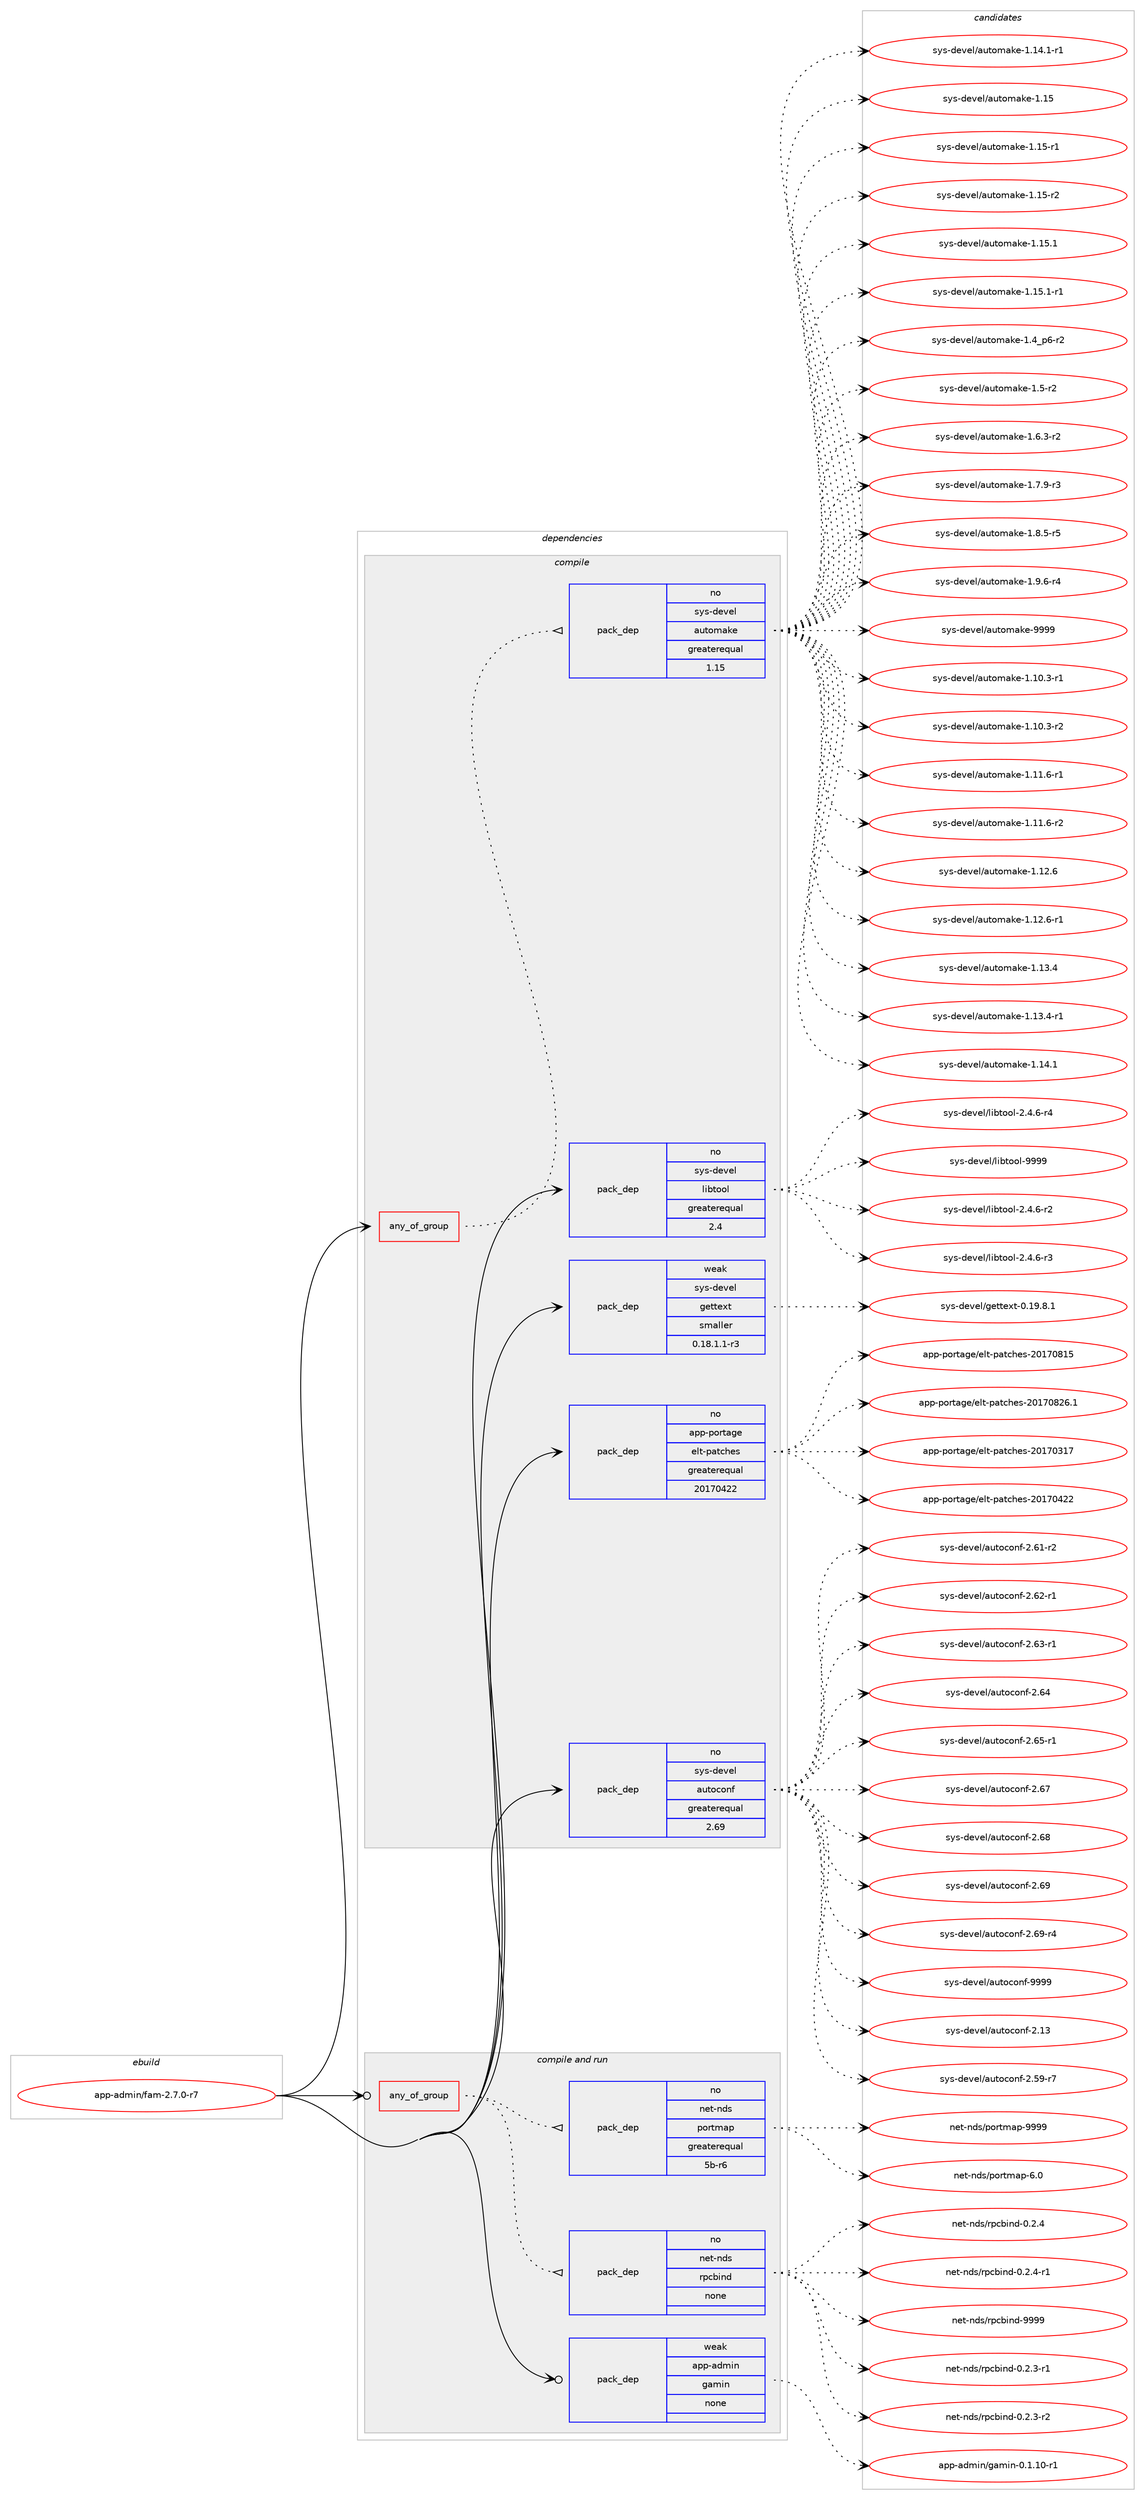 digraph prolog {

# *************
# Graph options
# *************

newrank=true;
concentrate=true;
compound=true;
graph [rankdir=LR,fontname=Helvetica,fontsize=10,ranksep=1.5];#, ranksep=2.5, nodesep=0.2];
edge  [arrowhead=vee];
node  [fontname=Helvetica,fontsize=10];

# **********
# The ebuild
# **********

subgraph cluster_leftcol {
color=gray;
rank=same;
label=<<i>ebuild</i>>;
id [label="app-admin/fam-2.7.0-r7", color=red, width=4, href="../app-admin/fam-2.7.0-r7.svg"];
}

# ****************
# The dependencies
# ****************

subgraph cluster_midcol {
color=gray;
label=<<i>dependencies</i>>;
subgraph cluster_compile {
fillcolor="#eeeeee";
style=filled;
label=<<i>compile</i>>;
subgraph any50 {
dependency2281 [label=<<TABLE BORDER="0" CELLBORDER="1" CELLSPACING="0" CELLPADDING="4"><TR><TD CELLPADDING="10">any_of_group</TD></TR></TABLE>>, shape=none, color=red];subgraph pack1640 {
dependency2282 [label=<<TABLE BORDER="0" CELLBORDER="1" CELLSPACING="0" CELLPADDING="4" WIDTH="220"><TR><TD ROWSPAN="6" CELLPADDING="30">pack_dep</TD></TR><TR><TD WIDTH="110">no</TD></TR><TR><TD>sys-devel</TD></TR><TR><TD>automake</TD></TR><TR><TD>greaterequal</TD></TR><TR><TD>1.15</TD></TR></TABLE>>, shape=none, color=blue];
}
dependency2281:e -> dependency2282:w [weight=20,style="dotted",arrowhead="oinv"];
}
id:e -> dependency2281:w [weight=20,style="solid",arrowhead="vee"];
subgraph pack1641 {
dependency2283 [label=<<TABLE BORDER="0" CELLBORDER="1" CELLSPACING="0" CELLPADDING="4" WIDTH="220"><TR><TD ROWSPAN="6" CELLPADDING="30">pack_dep</TD></TR><TR><TD WIDTH="110">no</TD></TR><TR><TD>app-portage</TD></TR><TR><TD>elt-patches</TD></TR><TR><TD>greaterequal</TD></TR><TR><TD>20170422</TD></TR></TABLE>>, shape=none, color=blue];
}
id:e -> dependency2283:w [weight=20,style="solid",arrowhead="vee"];
subgraph pack1642 {
dependency2284 [label=<<TABLE BORDER="0" CELLBORDER="1" CELLSPACING="0" CELLPADDING="4" WIDTH="220"><TR><TD ROWSPAN="6" CELLPADDING="30">pack_dep</TD></TR><TR><TD WIDTH="110">no</TD></TR><TR><TD>sys-devel</TD></TR><TR><TD>autoconf</TD></TR><TR><TD>greaterequal</TD></TR><TR><TD>2.69</TD></TR></TABLE>>, shape=none, color=blue];
}
id:e -> dependency2284:w [weight=20,style="solid",arrowhead="vee"];
subgraph pack1643 {
dependency2285 [label=<<TABLE BORDER="0" CELLBORDER="1" CELLSPACING="0" CELLPADDING="4" WIDTH="220"><TR><TD ROWSPAN="6" CELLPADDING="30">pack_dep</TD></TR><TR><TD WIDTH="110">no</TD></TR><TR><TD>sys-devel</TD></TR><TR><TD>libtool</TD></TR><TR><TD>greaterequal</TD></TR><TR><TD>2.4</TD></TR></TABLE>>, shape=none, color=blue];
}
id:e -> dependency2285:w [weight=20,style="solid",arrowhead="vee"];
subgraph pack1644 {
dependency2286 [label=<<TABLE BORDER="0" CELLBORDER="1" CELLSPACING="0" CELLPADDING="4" WIDTH="220"><TR><TD ROWSPAN="6" CELLPADDING="30">pack_dep</TD></TR><TR><TD WIDTH="110">weak</TD></TR><TR><TD>sys-devel</TD></TR><TR><TD>gettext</TD></TR><TR><TD>smaller</TD></TR><TR><TD>0.18.1.1-r3</TD></TR></TABLE>>, shape=none, color=blue];
}
id:e -> dependency2286:w [weight=20,style="solid",arrowhead="vee"];
}
subgraph cluster_compileandrun {
fillcolor="#eeeeee";
style=filled;
label=<<i>compile and run</i>>;
subgraph any51 {
dependency2287 [label=<<TABLE BORDER="0" CELLBORDER="1" CELLSPACING="0" CELLPADDING="4"><TR><TD CELLPADDING="10">any_of_group</TD></TR></TABLE>>, shape=none, color=red];subgraph pack1645 {
dependency2288 [label=<<TABLE BORDER="0" CELLBORDER="1" CELLSPACING="0" CELLPADDING="4" WIDTH="220"><TR><TD ROWSPAN="6" CELLPADDING="30">pack_dep</TD></TR><TR><TD WIDTH="110">no</TD></TR><TR><TD>net-nds</TD></TR><TR><TD>rpcbind</TD></TR><TR><TD>none</TD></TR><TR><TD></TD></TR></TABLE>>, shape=none, color=blue];
}
dependency2287:e -> dependency2288:w [weight=20,style="dotted",arrowhead="oinv"];
subgraph pack1646 {
dependency2289 [label=<<TABLE BORDER="0" CELLBORDER="1" CELLSPACING="0" CELLPADDING="4" WIDTH="220"><TR><TD ROWSPAN="6" CELLPADDING="30">pack_dep</TD></TR><TR><TD WIDTH="110">no</TD></TR><TR><TD>net-nds</TD></TR><TR><TD>portmap</TD></TR><TR><TD>greaterequal</TD></TR><TR><TD>5b-r6</TD></TR></TABLE>>, shape=none, color=blue];
}
dependency2287:e -> dependency2289:w [weight=20,style="dotted",arrowhead="oinv"];
}
id:e -> dependency2287:w [weight=20,style="solid",arrowhead="odotvee"];
subgraph pack1647 {
dependency2290 [label=<<TABLE BORDER="0" CELLBORDER="1" CELLSPACING="0" CELLPADDING="4" WIDTH="220"><TR><TD ROWSPAN="6" CELLPADDING="30">pack_dep</TD></TR><TR><TD WIDTH="110">weak</TD></TR><TR><TD>app-admin</TD></TR><TR><TD>gamin</TD></TR><TR><TD>none</TD></TR><TR><TD></TD></TR></TABLE>>, shape=none, color=blue];
}
id:e -> dependency2290:w [weight=20,style="solid",arrowhead="odotvee"];
}
subgraph cluster_run {
fillcolor="#eeeeee";
style=filled;
label=<<i>run</i>>;
}
}

# **************
# The candidates
# **************

subgraph cluster_choices {
rank=same;
color=gray;
label=<<i>candidates</i>>;

subgraph choice1640 {
color=black;
nodesep=1;
choice11512111545100101118101108479711711611110997107101454946494846514511449 [label="sys-devel/automake-1.10.3-r1", color=red, width=4,href="../sys-devel/automake-1.10.3-r1.svg"];
choice11512111545100101118101108479711711611110997107101454946494846514511450 [label="sys-devel/automake-1.10.3-r2", color=red, width=4,href="../sys-devel/automake-1.10.3-r2.svg"];
choice11512111545100101118101108479711711611110997107101454946494946544511449 [label="sys-devel/automake-1.11.6-r1", color=red, width=4,href="../sys-devel/automake-1.11.6-r1.svg"];
choice11512111545100101118101108479711711611110997107101454946494946544511450 [label="sys-devel/automake-1.11.6-r2", color=red, width=4,href="../sys-devel/automake-1.11.6-r2.svg"];
choice1151211154510010111810110847971171161111099710710145494649504654 [label="sys-devel/automake-1.12.6", color=red, width=4,href="../sys-devel/automake-1.12.6.svg"];
choice11512111545100101118101108479711711611110997107101454946495046544511449 [label="sys-devel/automake-1.12.6-r1", color=red, width=4,href="../sys-devel/automake-1.12.6-r1.svg"];
choice1151211154510010111810110847971171161111099710710145494649514652 [label="sys-devel/automake-1.13.4", color=red, width=4,href="../sys-devel/automake-1.13.4.svg"];
choice11512111545100101118101108479711711611110997107101454946495146524511449 [label="sys-devel/automake-1.13.4-r1", color=red, width=4,href="../sys-devel/automake-1.13.4-r1.svg"];
choice1151211154510010111810110847971171161111099710710145494649524649 [label="sys-devel/automake-1.14.1", color=red, width=4,href="../sys-devel/automake-1.14.1.svg"];
choice11512111545100101118101108479711711611110997107101454946495246494511449 [label="sys-devel/automake-1.14.1-r1", color=red, width=4,href="../sys-devel/automake-1.14.1-r1.svg"];
choice115121115451001011181011084797117116111109971071014549464953 [label="sys-devel/automake-1.15", color=red, width=4,href="../sys-devel/automake-1.15.svg"];
choice1151211154510010111810110847971171161111099710710145494649534511449 [label="sys-devel/automake-1.15-r1", color=red, width=4,href="../sys-devel/automake-1.15-r1.svg"];
choice1151211154510010111810110847971171161111099710710145494649534511450 [label="sys-devel/automake-1.15-r2", color=red, width=4,href="../sys-devel/automake-1.15-r2.svg"];
choice1151211154510010111810110847971171161111099710710145494649534649 [label="sys-devel/automake-1.15.1", color=red, width=4,href="../sys-devel/automake-1.15.1.svg"];
choice11512111545100101118101108479711711611110997107101454946495346494511449 [label="sys-devel/automake-1.15.1-r1", color=red, width=4,href="../sys-devel/automake-1.15.1-r1.svg"];
choice115121115451001011181011084797117116111109971071014549465295112544511450 [label="sys-devel/automake-1.4_p6-r2", color=red, width=4,href="../sys-devel/automake-1.4_p6-r2.svg"];
choice11512111545100101118101108479711711611110997107101454946534511450 [label="sys-devel/automake-1.5-r2", color=red, width=4,href="../sys-devel/automake-1.5-r2.svg"];
choice115121115451001011181011084797117116111109971071014549465446514511450 [label="sys-devel/automake-1.6.3-r2", color=red, width=4,href="../sys-devel/automake-1.6.3-r2.svg"];
choice115121115451001011181011084797117116111109971071014549465546574511451 [label="sys-devel/automake-1.7.9-r3", color=red, width=4,href="../sys-devel/automake-1.7.9-r3.svg"];
choice115121115451001011181011084797117116111109971071014549465646534511453 [label="sys-devel/automake-1.8.5-r5", color=red, width=4,href="../sys-devel/automake-1.8.5-r5.svg"];
choice115121115451001011181011084797117116111109971071014549465746544511452 [label="sys-devel/automake-1.9.6-r4", color=red, width=4,href="../sys-devel/automake-1.9.6-r4.svg"];
choice115121115451001011181011084797117116111109971071014557575757 [label="sys-devel/automake-9999", color=red, width=4,href="../sys-devel/automake-9999.svg"];
dependency2282:e -> choice11512111545100101118101108479711711611110997107101454946494846514511449:w [style=dotted,weight="100"];
dependency2282:e -> choice11512111545100101118101108479711711611110997107101454946494846514511450:w [style=dotted,weight="100"];
dependency2282:e -> choice11512111545100101118101108479711711611110997107101454946494946544511449:w [style=dotted,weight="100"];
dependency2282:e -> choice11512111545100101118101108479711711611110997107101454946494946544511450:w [style=dotted,weight="100"];
dependency2282:e -> choice1151211154510010111810110847971171161111099710710145494649504654:w [style=dotted,weight="100"];
dependency2282:e -> choice11512111545100101118101108479711711611110997107101454946495046544511449:w [style=dotted,weight="100"];
dependency2282:e -> choice1151211154510010111810110847971171161111099710710145494649514652:w [style=dotted,weight="100"];
dependency2282:e -> choice11512111545100101118101108479711711611110997107101454946495146524511449:w [style=dotted,weight="100"];
dependency2282:e -> choice1151211154510010111810110847971171161111099710710145494649524649:w [style=dotted,weight="100"];
dependency2282:e -> choice11512111545100101118101108479711711611110997107101454946495246494511449:w [style=dotted,weight="100"];
dependency2282:e -> choice115121115451001011181011084797117116111109971071014549464953:w [style=dotted,weight="100"];
dependency2282:e -> choice1151211154510010111810110847971171161111099710710145494649534511449:w [style=dotted,weight="100"];
dependency2282:e -> choice1151211154510010111810110847971171161111099710710145494649534511450:w [style=dotted,weight="100"];
dependency2282:e -> choice1151211154510010111810110847971171161111099710710145494649534649:w [style=dotted,weight="100"];
dependency2282:e -> choice11512111545100101118101108479711711611110997107101454946495346494511449:w [style=dotted,weight="100"];
dependency2282:e -> choice115121115451001011181011084797117116111109971071014549465295112544511450:w [style=dotted,weight="100"];
dependency2282:e -> choice11512111545100101118101108479711711611110997107101454946534511450:w [style=dotted,weight="100"];
dependency2282:e -> choice115121115451001011181011084797117116111109971071014549465446514511450:w [style=dotted,weight="100"];
dependency2282:e -> choice115121115451001011181011084797117116111109971071014549465546574511451:w [style=dotted,weight="100"];
dependency2282:e -> choice115121115451001011181011084797117116111109971071014549465646534511453:w [style=dotted,weight="100"];
dependency2282:e -> choice115121115451001011181011084797117116111109971071014549465746544511452:w [style=dotted,weight="100"];
dependency2282:e -> choice115121115451001011181011084797117116111109971071014557575757:w [style=dotted,weight="100"];
}
subgraph choice1641 {
color=black;
nodesep=1;
choice97112112451121111141169710310147101108116451129711699104101115455048495548514955 [label="app-portage/elt-patches-20170317", color=red, width=4,href="../app-portage/elt-patches-20170317.svg"];
choice97112112451121111141169710310147101108116451129711699104101115455048495548525050 [label="app-portage/elt-patches-20170422", color=red, width=4,href="../app-portage/elt-patches-20170422.svg"];
choice97112112451121111141169710310147101108116451129711699104101115455048495548564953 [label="app-portage/elt-patches-20170815", color=red, width=4,href="../app-portage/elt-patches-20170815.svg"];
choice971121124511211111411697103101471011081164511297116991041011154550484955485650544649 [label="app-portage/elt-patches-20170826.1", color=red, width=4,href="../app-portage/elt-patches-20170826.1.svg"];
dependency2283:e -> choice97112112451121111141169710310147101108116451129711699104101115455048495548514955:w [style=dotted,weight="100"];
dependency2283:e -> choice97112112451121111141169710310147101108116451129711699104101115455048495548525050:w [style=dotted,weight="100"];
dependency2283:e -> choice97112112451121111141169710310147101108116451129711699104101115455048495548564953:w [style=dotted,weight="100"];
dependency2283:e -> choice971121124511211111411697103101471011081164511297116991041011154550484955485650544649:w [style=dotted,weight="100"];
}
subgraph choice1642 {
color=black;
nodesep=1;
choice115121115451001011181011084797117116111991111101024550464951 [label="sys-devel/autoconf-2.13", color=red, width=4,href="../sys-devel/autoconf-2.13.svg"];
choice1151211154510010111810110847971171161119911111010245504653574511455 [label="sys-devel/autoconf-2.59-r7", color=red, width=4,href="../sys-devel/autoconf-2.59-r7.svg"];
choice1151211154510010111810110847971171161119911111010245504654494511450 [label="sys-devel/autoconf-2.61-r2", color=red, width=4,href="../sys-devel/autoconf-2.61-r2.svg"];
choice1151211154510010111810110847971171161119911111010245504654504511449 [label="sys-devel/autoconf-2.62-r1", color=red, width=4,href="../sys-devel/autoconf-2.62-r1.svg"];
choice1151211154510010111810110847971171161119911111010245504654514511449 [label="sys-devel/autoconf-2.63-r1", color=red, width=4,href="../sys-devel/autoconf-2.63-r1.svg"];
choice115121115451001011181011084797117116111991111101024550465452 [label="sys-devel/autoconf-2.64", color=red, width=4,href="../sys-devel/autoconf-2.64.svg"];
choice1151211154510010111810110847971171161119911111010245504654534511449 [label="sys-devel/autoconf-2.65-r1", color=red, width=4,href="../sys-devel/autoconf-2.65-r1.svg"];
choice115121115451001011181011084797117116111991111101024550465455 [label="sys-devel/autoconf-2.67", color=red, width=4,href="../sys-devel/autoconf-2.67.svg"];
choice115121115451001011181011084797117116111991111101024550465456 [label="sys-devel/autoconf-2.68", color=red, width=4,href="../sys-devel/autoconf-2.68.svg"];
choice115121115451001011181011084797117116111991111101024550465457 [label="sys-devel/autoconf-2.69", color=red, width=4,href="../sys-devel/autoconf-2.69.svg"];
choice1151211154510010111810110847971171161119911111010245504654574511452 [label="sys-devel/autoconf-2.69-r4", color=red, width=4,href="../sys-devel/autoconf-2.69-r4.svg"];
choice115121115451001011181011084797117116111991111101024557575757 [label="sys-devel/autoconf-9999", color=red, width=4,href="../sys-devel/autoconf-9999.svg"];
dependency2284:e -> choice115121115451001011181011084797117116111991111101024550464951:w [style=dotted,weight="100"];
dependency2284:e -> choice1151211154510010111810110847971171161119911111010245504653574511455:w [style=dotted,weight="100"];
dependency2284:e -> choice1151211154510010111810110847971171161119911111010245504654494511450:w [style=dotted,weight="100"];
dependency2284:e -> choice1151211154510010111810110847971171161119911111010245504654504511449:w [style=dotted,weight="100"];
dependency2284:e -> choice1151211154510010111810110847971171161119911111010245504654514511449:w [style=dotted,weight="100"];
dependency2284:e -> choice115121115451001011181011084797117116111991111101024550465452:w [style=dotted,weight="100"];
dependency2284:e -> choice1151211154510010111810110847971171161119911111010245504654534511449:w [style=dotted,weight="100"];
dependency2284:e -> choice115121115451001011181011084797117116111991111101024550465455:w [style=dotted,weight="100"];
dependency2284:e -> choice115121115451001011181011084797117116111991111101024550465456:w [style=dotted,weight="100"];
dependency2284:e -> choice115121115451001011181011084797117116111991111101024550465457:w [style=dotted,weight="100"];
dependency2284:e -> choice1151211154510010111810110847971171161119911111010245504654574511452:w [style=dotted,weight="100"];
dependency2284:e -> choice115121115451001011181011084797117116111991111101024557575757:w [style=dotted,weight="100"];
}
subgraph choice1643 {
color=black;
nodesep=1;
choice1151211154510010111810110847108105981161111111084550465246544511450 [label="sys-devel/libtool-2.4.6-r2", color=red, width=4,href="../sys-devel/libtool-2.4.6-r2.svg"];
choice1151211154510010111810110847108105981161111111084550465246544511451 [label="sys-devel/libtool-2.4.6-r3", color=red, width=4,href="../sys-devel/libtool-2.4.6-r3.svg"];
choice1151211154510010111810110847108105981161111111084550465246544511452 [label="sys-devel/libtool-2.4.6-r4", color=red, width=4,href="../sys-devel/libtool-2.4.6-r4.svg"];
choice1151211154510010111810110847108105981161111111084557575757 [label="sys-devel/libtool-9999", color=red, width=4,href="../sys-devel/libtool-9999.svg"];
dependency2285:e -> choice1151211154510010111810110847108105981161111111084550465246544511450:w [style=dotted,weight="100"];
dependency2285:e -> choice1151211154510010111810110847108105981161111111084550465246544511451:w [style=dotted,weight="100"];
dependency2285:e -> choice1151211154510010111810110847108105981161111111084550465246544511452:w [style=dotted,weight="100"];
dependency2285:e -> choice1151211154510010111810110847108105981161111111084557575757:w [style=dotted,weight="100"];
}
subgraph choice1644 {
color=black;
nodesep=1;
choice1151211154510010111810110847103101116116101120116454846495746564649 [label="sys-devel/gettext-0.19.8.1", color=red, width=4,href="../sys-devel/gettext-0.19.8.1.svg"];
dependency2286:e -> choice1151211154510010111810110847103101116116101120116454846495746564649:w [style=dotted,weight="100"];
}
subgraph choice1645 {
color=black;
nodesep=1;
choice110101116451101001154711411299981051101004548465046514511449 [label="net-nds/rpcbind-0.2.3-r1", color=red, width=4,href="../net-nds/rpcbind-0.2.3-r1.svg"];
choice110101116451101001154711411299981051101004548465046514511450 [label="net-nds/rpcbind-0.2.3-r2", color=red, width=4,href="../net-nds/rpcbind-0.2.3-r2.svg"];
choice11010111645110100115471141129998105110100454846504652 [label="net-nds/rpcbind-0.2.4", color=red, width=4,href="../net-nds/rpcbind-0.2.4.svg"];
choice110101116451101001154711411299981051101004548465046524511449 [label="net-nds/rpcbind-0.2.4-r1", color=red, width=4,href="../net-nds/rpcbind-0.2.4-r1.svg"];
choice110101116451101001154711411299981051101004557575757 [label="net-nds/rpcbind-9999", color=red, width=4,href="../net-nds/rpcbind-9999.svg"];
dependency2288:e -> choice110101116451101001154711411299981051101004548465046514511449:w [style=dotted,weight="100"];
dependency2288:e -> choice110101116451101001154711411299981051101004548465046514511450:w [style=dotted,weight="100"];
dependency2288:e -> choice11010111645110100115471141129998105110100454846504652:w [style=dotted,weight="100"];
dependency2288:e -> choice110101116451101001154711411299981051101004548465046524511449:w [style=dotted,weight="100"];
dependency2288:e -> choice110101116451101001154711411299981051101004557575757:w [style=dotted,weight="100"];
}
subgraph choice1646 {
color=black;
nodesep=1;
choice11010111645110100115471121111141161099711245544648 [label="net-nds/portmap-6.0", color=red, width=4,href="../net-nds/portmap-6.0.svg"];
choice1101011164511010011547112111114116109971124557575757 [label="net-nds/portmap-9999", color=red, width=4,href="../net-nds/portmap-9999.svg"];
dependency2289:e -> choice11010111645110100115471121111141161099711245544648:w [style=dotted,weight="100"];
dependency2289:e -> choice1101011164511010011547112111114116109971124557575757:w [style=dotted,weight="100"];
}
subgraph choice1647 {
color=black;
nodesep=1;
choice9711211245971001091051104710397109105110454846494649484511449 [label="app-admin/gamin-0.1.10-r1", color=red, width=4,href="../app-admin/gamin-0.1.10-r1.svg"];
dependency2290:e -> choice9711211245971001091051104710397109105110454846494649484511449:w [style=dotted,weight="100"];
}
}

}
